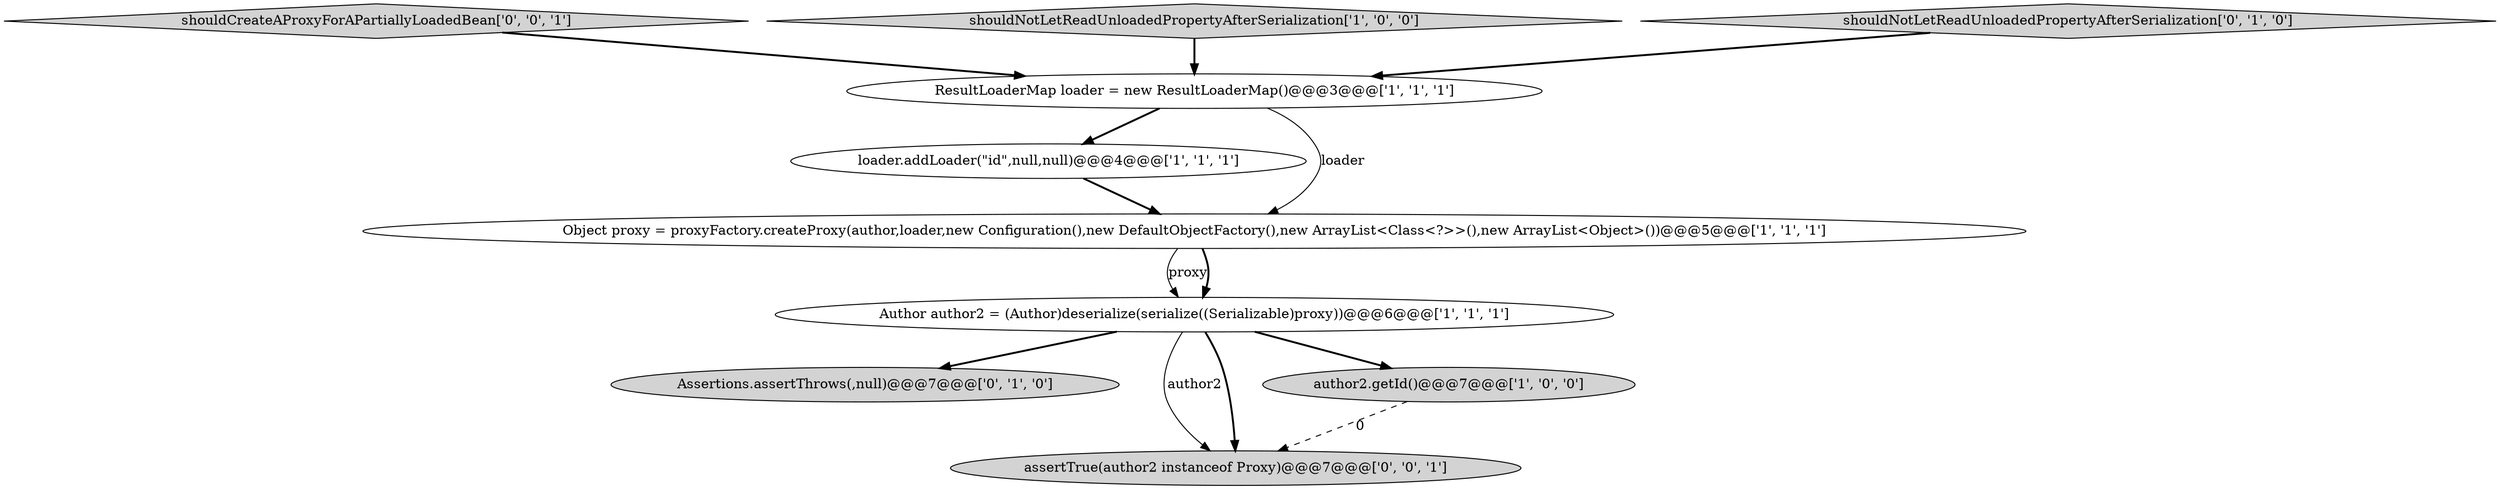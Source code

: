 digraph {
8 [style = filled, label = "shouldCreateAProxyForAPartiallyLoadedBean['0', '0', '1']", fillcolor = lightgray, shape = diamond image = "AAA0AAABBB3BBB"];
6 [style = filled, label = "Assertions.assertThrows(,null)@@@7@@@['0', '1', '0']", fillcolor = lightgray, shape = ellipse image = "AAA1AAABBB2BBB"];
4 [style = filled, label = "loader.addLoader(\"id\",null,null)@@@4@@@['1', '1', '1']", fillcolor = white, shape = ellipse image = "AAA0AAABBB1BBB"];
3 [style = filled, label = "Author author2 = (Author)deserialize(serialize((Serializable)proxy))@@@6@@@['1', '1', '1']", fillcolor = white, shape = ellipse image = "AAA0AAABBB1BBB"];
9 [style = filled, label = "assertTrue(author2 instanceof Proxy)@@@7@@@['0', '0', '1']", fillcolor = lightgray, shape = ellipse image = "AAA0AAABBB3BBB"];
2 [style = filled, label = "Object proxy = proxyFactory.createProxy(author,loader,new Configuration(),new DefaultObjectFactory(),new ArrayList<Class<?>>(),new ArrayList<Object>())@@@5@@@['1', '1', '1']", fillcolor = white, shape = ellipse image = "AAA0AAABBB1BBB"];
5 [style = filled, label = "ResultLoaderMap loader = new ResultLoaderMap()@@@3@@@['1', '1', '1']", fillcolor = white, shape = ellipse image = "AAA0AAABBB1BBB"];
1 [style = filled, label = "shouldNotLetReadUnloadedPropertyAfterSerialization['1', '0', '0']", fillcolor = lightgray, shape = diamond image = "AAA0AAABBB1BBB"];
7 [style = filled, label = "shouldNotLetReadUnloadedPropertyAfterSerialization['0', '1', '0']", fillcolor = lightgray, shape = diamond image = "AAA0AAABBB2BBB"];
0 [style = filled, label = "author2.getId()@@@7@@@['1', '0', '0']", fillcolor = lightgray, shape = ellipse image = "AAA0AAABBB1BBB"];
7->5 [style = bold, label=""];
2->3 [style = solid, label="proxy"];
3->9 [style = solid, label="author2"];
8->5 [style = bold, label=""];
3->0 [style = bold, label=""];
3->6 [style = bold, label=""];
3->9 [style = bold, label=""];
0->9 [style = dashed, label="0"];
5->4 [style = bold, label=""];
5->2 [style = solid, label="loader"];
4->2 [style = bold, label=""];
2->3 [style = bold, label=""];
1->5 [style = bold, label=""];
}
